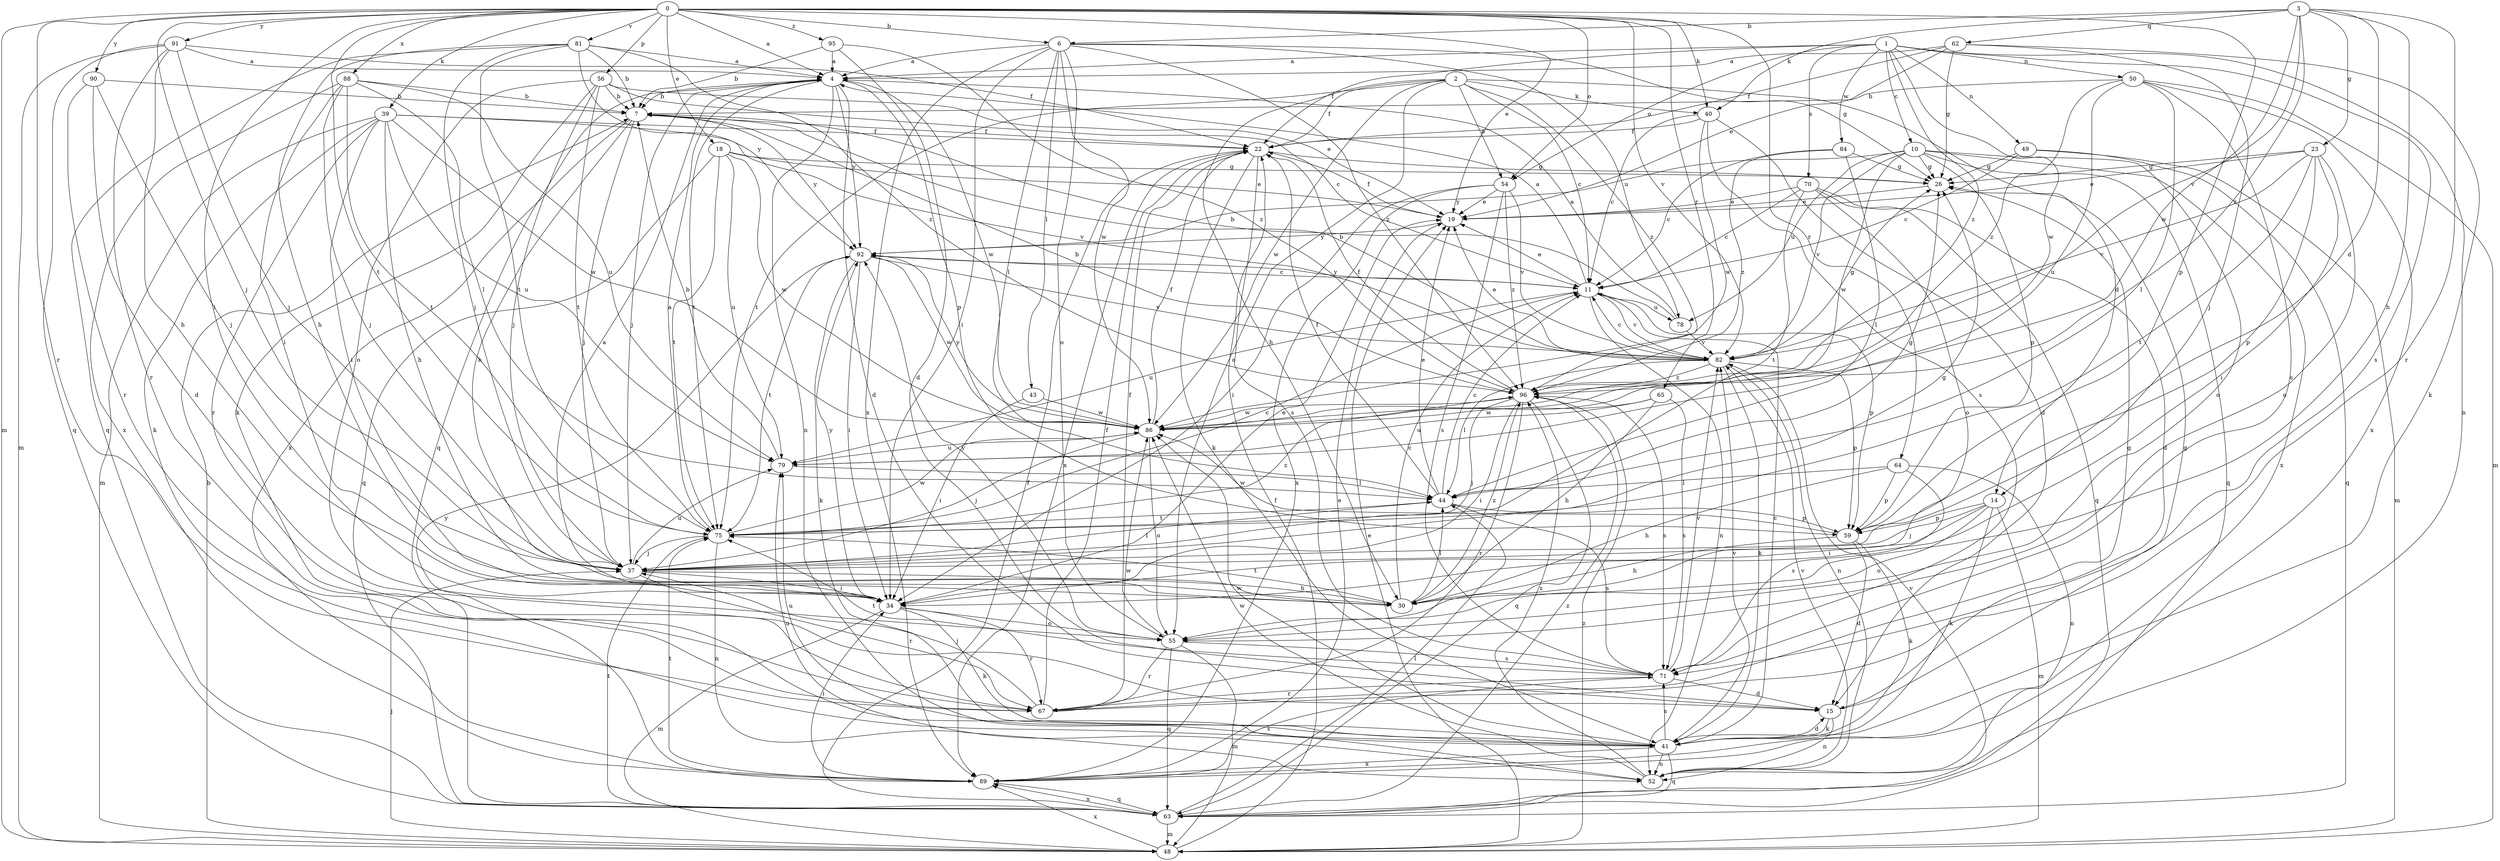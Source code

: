 strict digraph  {
0;
1;
2;
3;
4;
6;
7;
10;
11;
14;
15;
18;
19;
22;
23;
26;
30;
34;
37;
39;
40;
41;
43;
44;
48;
49;
50;
52;
54;
55;
56;
59;
62;
63;
64;
65;
67;
70;
71;
75;
78;
79;
81;
82;
84;
86;
88;
89;
90;
91;
92;
95;
96;
0 -> 4  [label=a];
0 -> 6  [label=b];
0 -> 18  [label=e];
0 -> 19  [label=e];
0 -> 34  [label=i];
0 -> 37  [label=j];
0 -> 39  [label=k];
0 -> 40  [label=k];
0 -> 48  [label=m];
0 -> 54  [label=o];
0 -> 56  [label=p];
0 -> 59  [label=p];
0 -> 64  [label=r];
0 -> 65  [label=r];
0 -> 67  [label=r];
0 -> 75  [label=t];
0 -> 81  [label=v];
0 -> 82  [label=v];
0 -> 88  [label=x];
0 -> 90  [label=y];
0 -> 91  [label=y];
0 -> 95  [label=z];
1 -> 4  [label=a];
1 -> 10  [label=c];
1 -> 22  [label=f];
1 -> 49  [label=n];
1 -> 50  [label=n];
1 -> 52  [label=n];
1 -> 54  [label=o];
1 -> 70  [label=s];
1 -> 71  [label=s];
1 -> 84  [label=w];
1 -> 86  [label=w];
1 -> 96  [label=z];
2 -> 11  [label=c];
2 -> 14  [label=d];
2 -> 22  [label=f];
2 -> 30  [label=h];
2 -> 40  [label=k];
2 -> 54  [label=o];
2 -> 55  [label=o];
2 -> 75  [label=t];
2 -> 86  [label=w];
2 -> 96  [label=z];
3 -> 6  [label=b];
3 -> 14  [label=d];
3 -> 23  [label=g];
3 -> 30  [label=h];
3 -> 40  [label=k];
3 -> 62  [label=q];
3 -> 67  [label=r];
3 -> 82  [label=v];
3 -> 86  [label=w];
3 -> 96  [label=z];
4 -> 7  [label=b];
4 -> 15  [label=d];
4 -> 37  [label=j];
4 -> 52  [label=n];
4 -> 59  [label=p];
4 -> 63  [label=q];
4 -> 75  [label=t];
4 -> 86  [label=w];
4 -> 92  [label=y];
6 -> 4  [label=a];
6 -> 26  [label=g];
6 -> 34  [label=i];
6 -> 43  [label=l];
6 -> 44  [label=l];
6 -> 55  [label=o];
6 -> 78  [label=u];
6 -> 86  [label=w];
6 -> 89  [label=x];
6 -> 96  [label=z];
7 -> 22  [label=f];
7 -> 30  [label=h];
7 -> 37  [label=j];
7 -> 89  [label=x];
7 -> 92  [label=y];
10 -> 26  [label=g];
10 -> 55  [label=o];
10 -> 59  [label=p];
10 -> 63  [label=q];
10 -> 78  [label=u];
10 -> 82  [label=v];
10 -> 86  [label=w];
10 -> 89  [label=x];
10 -> 92  [label=y];
11 -> 4  [label=a];
11 -> 19  [label=e];
11 -> 52  [label=n];
11 -> 59  [label=p];
11 -> 78  [label=u];
11 -> 79  [label=u];
11 -> 82  [label=v];
11 -> 92  [label=y];
14 -> 34  [label=i];
14 -> 37  [label=j];
14 -> 41  [label=k];
14 -> 48  [label=m];
14 -> 55  [label=o];
14 -> 59  [label=p];
15 -> 26  [label=g];
15 -> 41  [label=k];
15 -> 52  [label=n];
18 -> 19  [label=e];
18 -> 26  [label=g];
18 -> 63  [label=q];
18 -> 75  [label=t];
18 -> 79  [label=u];
18 -> 86  [label=w];
19 -> 22  [label=f];
19 -> 92  [label=y];
22 -> 26  [label=g];
22 -> 41  [label=k];
22 -> 71  [label=s];
22 -> 89  [label=x];
23 -> 19  [label=e];
23 -> 26  [label=g];
23 -> 34  [label=i];
23 -> 55  [label=o];
23 -> 59  [label=p];
23 -> 75  [label=t];
23 -> 82  [label=v];
26 -> 19  [label=e];
30 -> 11  [label=c];
30 -> 44  [label=l];
30 -> 75  [label=t];
30 -> 96  [label=z];
34 -> 4  [label=a];
34 -> 19  [label=e];
34 -> 41  [label=k];
34 -> 48  [label=m];
34 -> 55  [label=o];
34 -> 67  [label=r];
34 -> 92  [label=y];
37 -> 26  [label=g];
37 -> 30  [label=h];
37 -> 34  [label=i];
37 -> 44  [label=l];
37 -> 67  [label=r];
37 -> 79  [label=u];
39 -> 22  [label=f];
39 -> 30  [label=h];
39 -> 34  [label=i];
39 -> 41  [label=k];
39 -> 48  [label=m];
39 -> 67  [label=r];
39 -> 79  [label=u];
39 -> 82  [label=v];
39 -> 86  [label=w];
40 -> 11  [label=c];
40 -> 15  [label=d];
40 -> 22  [label=f];
40 -> 71  [label=s];
40 -> 86  [label=w];
41 -> 11  [label=c];
41 -> 15  [label=d];
41 -> 52  [label=n];
41 -> 63  [label=q];
41 -> 71  [label=s];
41 -> 79  [label=u];
41 -> 82  [label=v];
41 -> 86  [label=w];
41 -> 89  [label=x];
43 -> 34  [label=i];
43 -> 86  [label=w];
44 -> 11  [label=c];
44 -> 19  [label=e];
44 -> 22  [label=f];
44 -> 26  [label=g];
44 -> 59  [label=p];
44 -> 71  [label=s];
44 -> 75  [label=t];
48 -> 7  [label=b];
48 -> 19  [label=e];
48 -> 22  [label=f];
48 -> 37  [label=j];
48 -> 89  [label=x];
48 -> 96  [label=z];
49 -> 11  [label=c];
49 -> 26  [label=g];
49 -> 48  [label=m];
49 -> 63  [label=q];
50 -> 7  [label=b];
50 -> 44  [label=l];
50 -> 48  [label=m];
50 -> 71  [label=s];
50 -> 79  [label=u];
50 -> 89  [label=x];
50 -> 96  [label=z];
52 -> 79  [label=u];
52 -> 82  [label=v];
52 -> 86  [label=w];
52 -> 96  [label=z];
54 -> 19  [label=e];
54 -> 34  [label=i];
54 -> 71  [label=s];
54 -> 82  [label=v];
54 -> 89  [label=x];
54 -> 96  [label=z];
55 -> 22  [label=f];
55 -> 48  [label=m];
55 -> 63  [label=q];
55 -> 67  [label=r];
55 -> 71  [label=s];
55 -> 92  [label=y];
56 -> 7  [label=b];
56 -> 11  [label=c];
56 -> 19  [label=e];
56 -> 37  [label=j];
56 -> 41  [label=k];
56 -> 55  [label=o];
56 -> 75  [label=t];
59 -> 15  [label=d];
59 -> 30  [label=h];
59 -> 41  [label=k];
59 -> 86  [label=w];
62 -> 4  [label=a];
62 -> 19  [label=e];
62 -> 22  [label=f];
62 -> 26  [label=g];
62 -> 37  [label=j];
62 -> 41  [label=k];
63 -> 22  [label=f];
63 -> 44  [label=l];
63 -> 48  [label=m];
63 -> 75  [label=t];
63 -> 82  [label=v];
63 -> 89  [label=x];
63 -> 96  [label=z];
64 -> 30  [label=h];
64 -> 44  [label=l];
64 -> 52  [label=n];
64 -> 59  [label=p];
64 -> 71  [label=s];
65 -> 30  [label=h];
65 -> 71  [label=s];
65 -> 79  [label=u];
65 -> 86  [label=w];
67 -> 22  [label=f];
67 -> 26  [label=g];
67 -> 37  [label=j];
67 -> 86  [label=w];
70 -> 11  [label=c];
70 -> 15  [label=d];
70 -> 19  [label=e];
70 -> 55  [label=o];
70 -> 63  [label=q];
70 -> 75  [label=t];
71 -> 15  [label=d];
71 -> 67  [label=r];
71 -> 75  [label=t];
71 -> 82  [label=v];
75 -> 4  [label=a];
75 -> 11  [label=c];
75 -> 37  [label=j];
75 -> 52  [label=n];
75 -> 86  [label=w];
75 -> 96  [label=z];
78 -> 4  [label=a];
78 -> 7  [label=b];
78 -> 82  [label=v];
79 -> 7  [label=b];
79 -> 44  [label=l];
81 -> 4  [label=a];
81 -> 7  [label=b];
81 -> 30  [label=h];
81 -> 37  [label=j];
81 -> 63  [label=q];
81 -> 75  [label=t];
81 -> 92  [label=y];
81 -> 96  [label=z];
82 -> 7  [label=b];
82 -> 11  [label=c];
82 -> 19  [label=e];
82 -> 26  [label=g];
82 -> 41  [label=k];
82 -> 44  [label=l];
82 -> 52  [label=n];
82 -> 59  [label=p];
82 -> 96  [label=z];
84 -> 11  [label=c];
84 -> 26  [label=g];
84 -> 44  [label=l];
84 -> 96  [label=z];
86 -> 22  [label=f];
86 -> 37  [label=j];
86 -> 55  [label=o];
86 -> 79  [label=u];
86 -> 92  [label=y];
88 -> 7  [label=b];
88 -> 34  [label=i];
88 -> 37  [label=j];
88 -> 44  [label=l];
88 -> 75  [label=t];
88 -> 79  [label=u];
88 -> 89  [label=x];
89 -> 19  [label=e];
89 -> 34  [label=i];
89 -> 63  [label=q];
89 -> 71  [label=s];
89 -> 75  [label=t];
89 -> 92  [label=y];
90 -> 7  [label=b];
90 -> 15  [label=d];
90 -> 37  [label=j];
90 -> 67  [label=r];
91 -> 4  [label=a];
91 -> 22  [label=f];
91 -> 30  [label=h];
91 -> 37  [label=j];
91 -> 48  [label=m];
91 -> 63  [label=q];
91 -> 67  [label=r];
92 -> 11  [label=c];
92 -> 34  [label=i];
92 -> 41  [label=k];
92 -> 75  [label=t];
92 -> 82  [label=v];
92 -> 86  [label=w];
95 -> 4  [label=a];
95 -> 7  [label=b];
95 -> 15  [label=d];
95 -> 96  [label=z];
96 -> 7  [label=b];
96 -> 22  [label=f];
96 -> 34  [label=i];
96 -> 37  [label=j];
96 -> 63  [label=q];
96 -> 67  [label=r];
96 -> 71  [label=s];
96 -> 86  [label=w];
}
